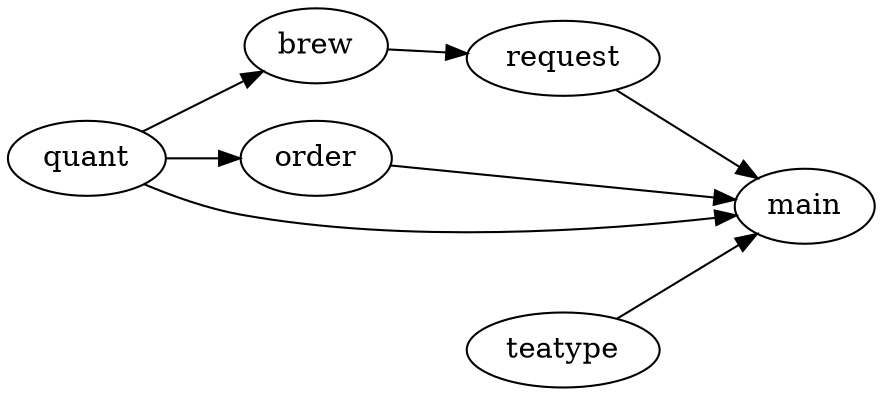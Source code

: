 digraph {

	rankdir = "LR"

	<brew> -> <request>;
	<order> -> <main>;
	<quant> -> <brew>;
	<quant> -> <main>;
	<quant> -> <order>;
	<request> -> <main>;
	<teatype> -> <main>;

}
